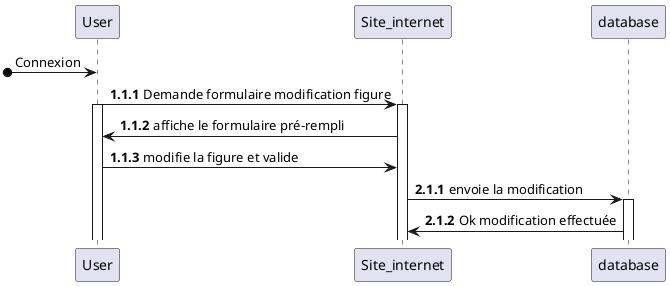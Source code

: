 @startuml
'https://plantuml.com/sequence-diagram

[o-> User: Connexion

autonumber 1.1.1
User -> Site_internet: Demande formulaire modification figure
activate User
activate Site_internet
Site_internet-> User: affiche le formulaire pré-rempli
User->Site_internet: modifie la figure et valide

autonumber 2.1.1

Site_internet -> database : envoie la modification
activate database
database -> Site_internet: Ok modification effectuée

@enduml